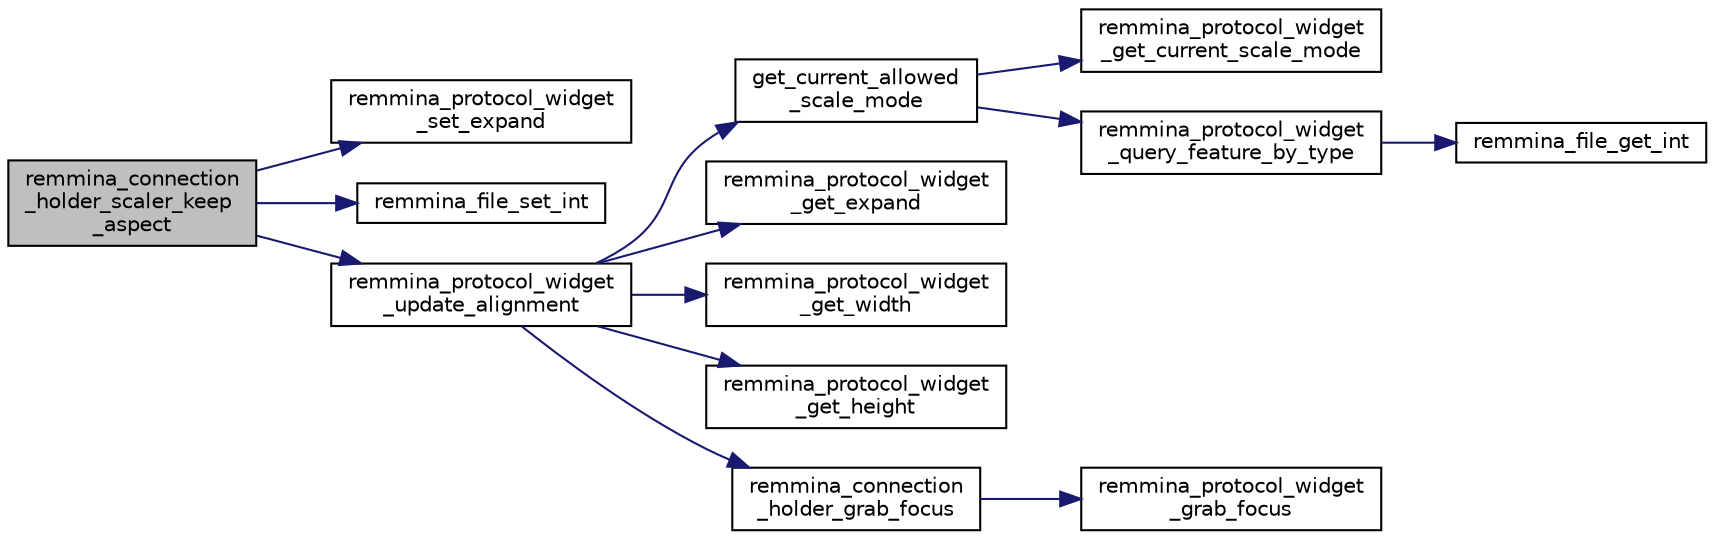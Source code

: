 digraph "remmina_connection_holder_scaler_keep_aspect"
{
  edge [fontname="Helvetica",fontsize="10",labelfontname="Helvetica",labelfontsize="10"];
  node [fontname="Helvetica",fontsize="10",shape=record];
  rankdir="LR";
  Node5539 [label="remmina_connection\l_holder_scaler_keep\l_aspect",height=0.2,width=0.4,color="black", fillcolor="grey75", style="filled", fontcolor="black"];
  Node5539 -> Node5540 [color="midnightblue",fontsize="10",style="solid",fontname="Helvetica"];
  Node5540 [label="remmina_protocol_widget\l_set_expand",height=0.2,width=0.4,color="black", fillcolor="white", style="filled",URL="$remmina__protocol__widget_8c.html#a0b19dbe685e4465e7f06706270e120fa"];
  Node5539 -> Node5541 [color="midnightblue",fontsize="10",style="solid",fontname="Helvetica"];
  Node5541 [label="remmina_file_set_int",height=0.2,width=0.4,color="black", fillcolor="white", style="filled",URL="$remmina__file_8c.html#af153b0d289ac93f6ecdaa15d5f3b9b8c"];
  Node5539 -> Node5542 [color="midnightblue",fontsize="10",style="solid",fontname="Helvetica"];
  Node5542 [label="remmina_protocol_widget\l_update_alignment",height=0.2,width=0.4,color="black", fillcolor="white", style="filled",URL="$remmina__connection__window_8c.html#ab7dc553cbd2005feb77163cf79f48f6d"];
  Node5542 -> Node5543 [color="midnightblue",fontsize="10",style="solid",fontname="Helvetica"];
  Node5543 [label="get_current_allowed\l_scale_mode",height=0.2,width=0.4,color="black", fillcolor="white", style="filled",URL="$remmina__connection__window_8c.html#abbc84b2c450f62c288ff827c5d2c5cd2"];
  Node5543 -> Node5544 [color="midnightblue",fontsize="10",style="solid",fontname="Helvetica"];
  Node5544 [label="remmina_protocol_widget\l_get_current_scale_mode",height=0.2,width=0.4,color="black", fillcolor="white", style="filled",URL="$remmina__protocol__widget_8c.html#a5ec62969da54155e24edcb1d998f93f7"];
  Node5543 -> Node5545 [color="midnightblue",fontsize="10",style="solid",fontname="Helvetica"];
  Node5545 [label="remmina_protocol_widget\l_query_feature_by_type",height=0.2,width=0.4,color="black", fillcolor="white", style="filled",URL="$remmina__protocol__widget_8c.html#adbe15328275677cb38bd8c8a2d5e039d"];
  Node5545 -> Node5546 [color="midnightblue",fontsize="10",style="solid",fontname="Helvetica"];
  Node5546 [label="remmina_file_get_int",height=0.2,width=0.4,color="black", fillcolor="white", style="filled",URL="$remmina__file_8c.html#a4884356c195dcfb4ceacf641a1e74e66"];
  Node5542 -> Node5547 [color="midnightblue",fontsize="10",style="solid",fontname="Helvetica"];
  Node5547 [label="remmina_protocol_widget\l_get_expand",height=0.2,width=0.4,color="black", fillcolor="white", style="filled",URL="$remmina__protocol__widget_8c.html#a25bcb2ae99449624fed6f770218e3d25"];
  Node5542 -> Node5548 [color="midnightblue",fontsize="10",style="solid",fontname="Helvetica"];
  Node5548 [label="remmina_protocol_widget\l_get_width",height=0.2,width=0.4,color="black", fillcolor="white", style="filled",URL="$remmina__protocol__widget_8c.html#aaf355ea7103fc57a4cbc7b815cde2995"];
  Node5542 -> Node5549 [color="midnightblue",fontsize="10",style="solid",fontname="Helvetica"];
  Node5549 [label="remmina_protocol_widget\l_get_height",height=0.2,width=0.4,color="black", fillcolor="white", style="filled",URL="$remmina__protocol__widget_8c.html#ae609b351fff17c235251b0ba7c480da5"];
  Node5542 -> Node5550 [color="midnightblue",fontsize="10",style="solid",fontname="Helvetica"];
  Node5550 [label="remmina_connection\l_holder_grab_focus",height=0.2,width=0.4,color="black", fillcolor="white", style="filled",URL="$remmina__connection__window_8c.html#ad6f6d8dd7e157f8fffabb6c22ec604e3"];
  Node5550 -> Node5551 [color="midnightblue",fontsize="10",style="solid",fontname="Helvetica"];
  Node5551 [label="remmina_protocol_widget\l_grab_focus",height=0.2,width=0.4,color="black", fillcolor="white", style="filled",URL="$remmina__protocol__widget_8c.html#a290eb68f0e86de1b7b82e2d98a1494d1"];
}
